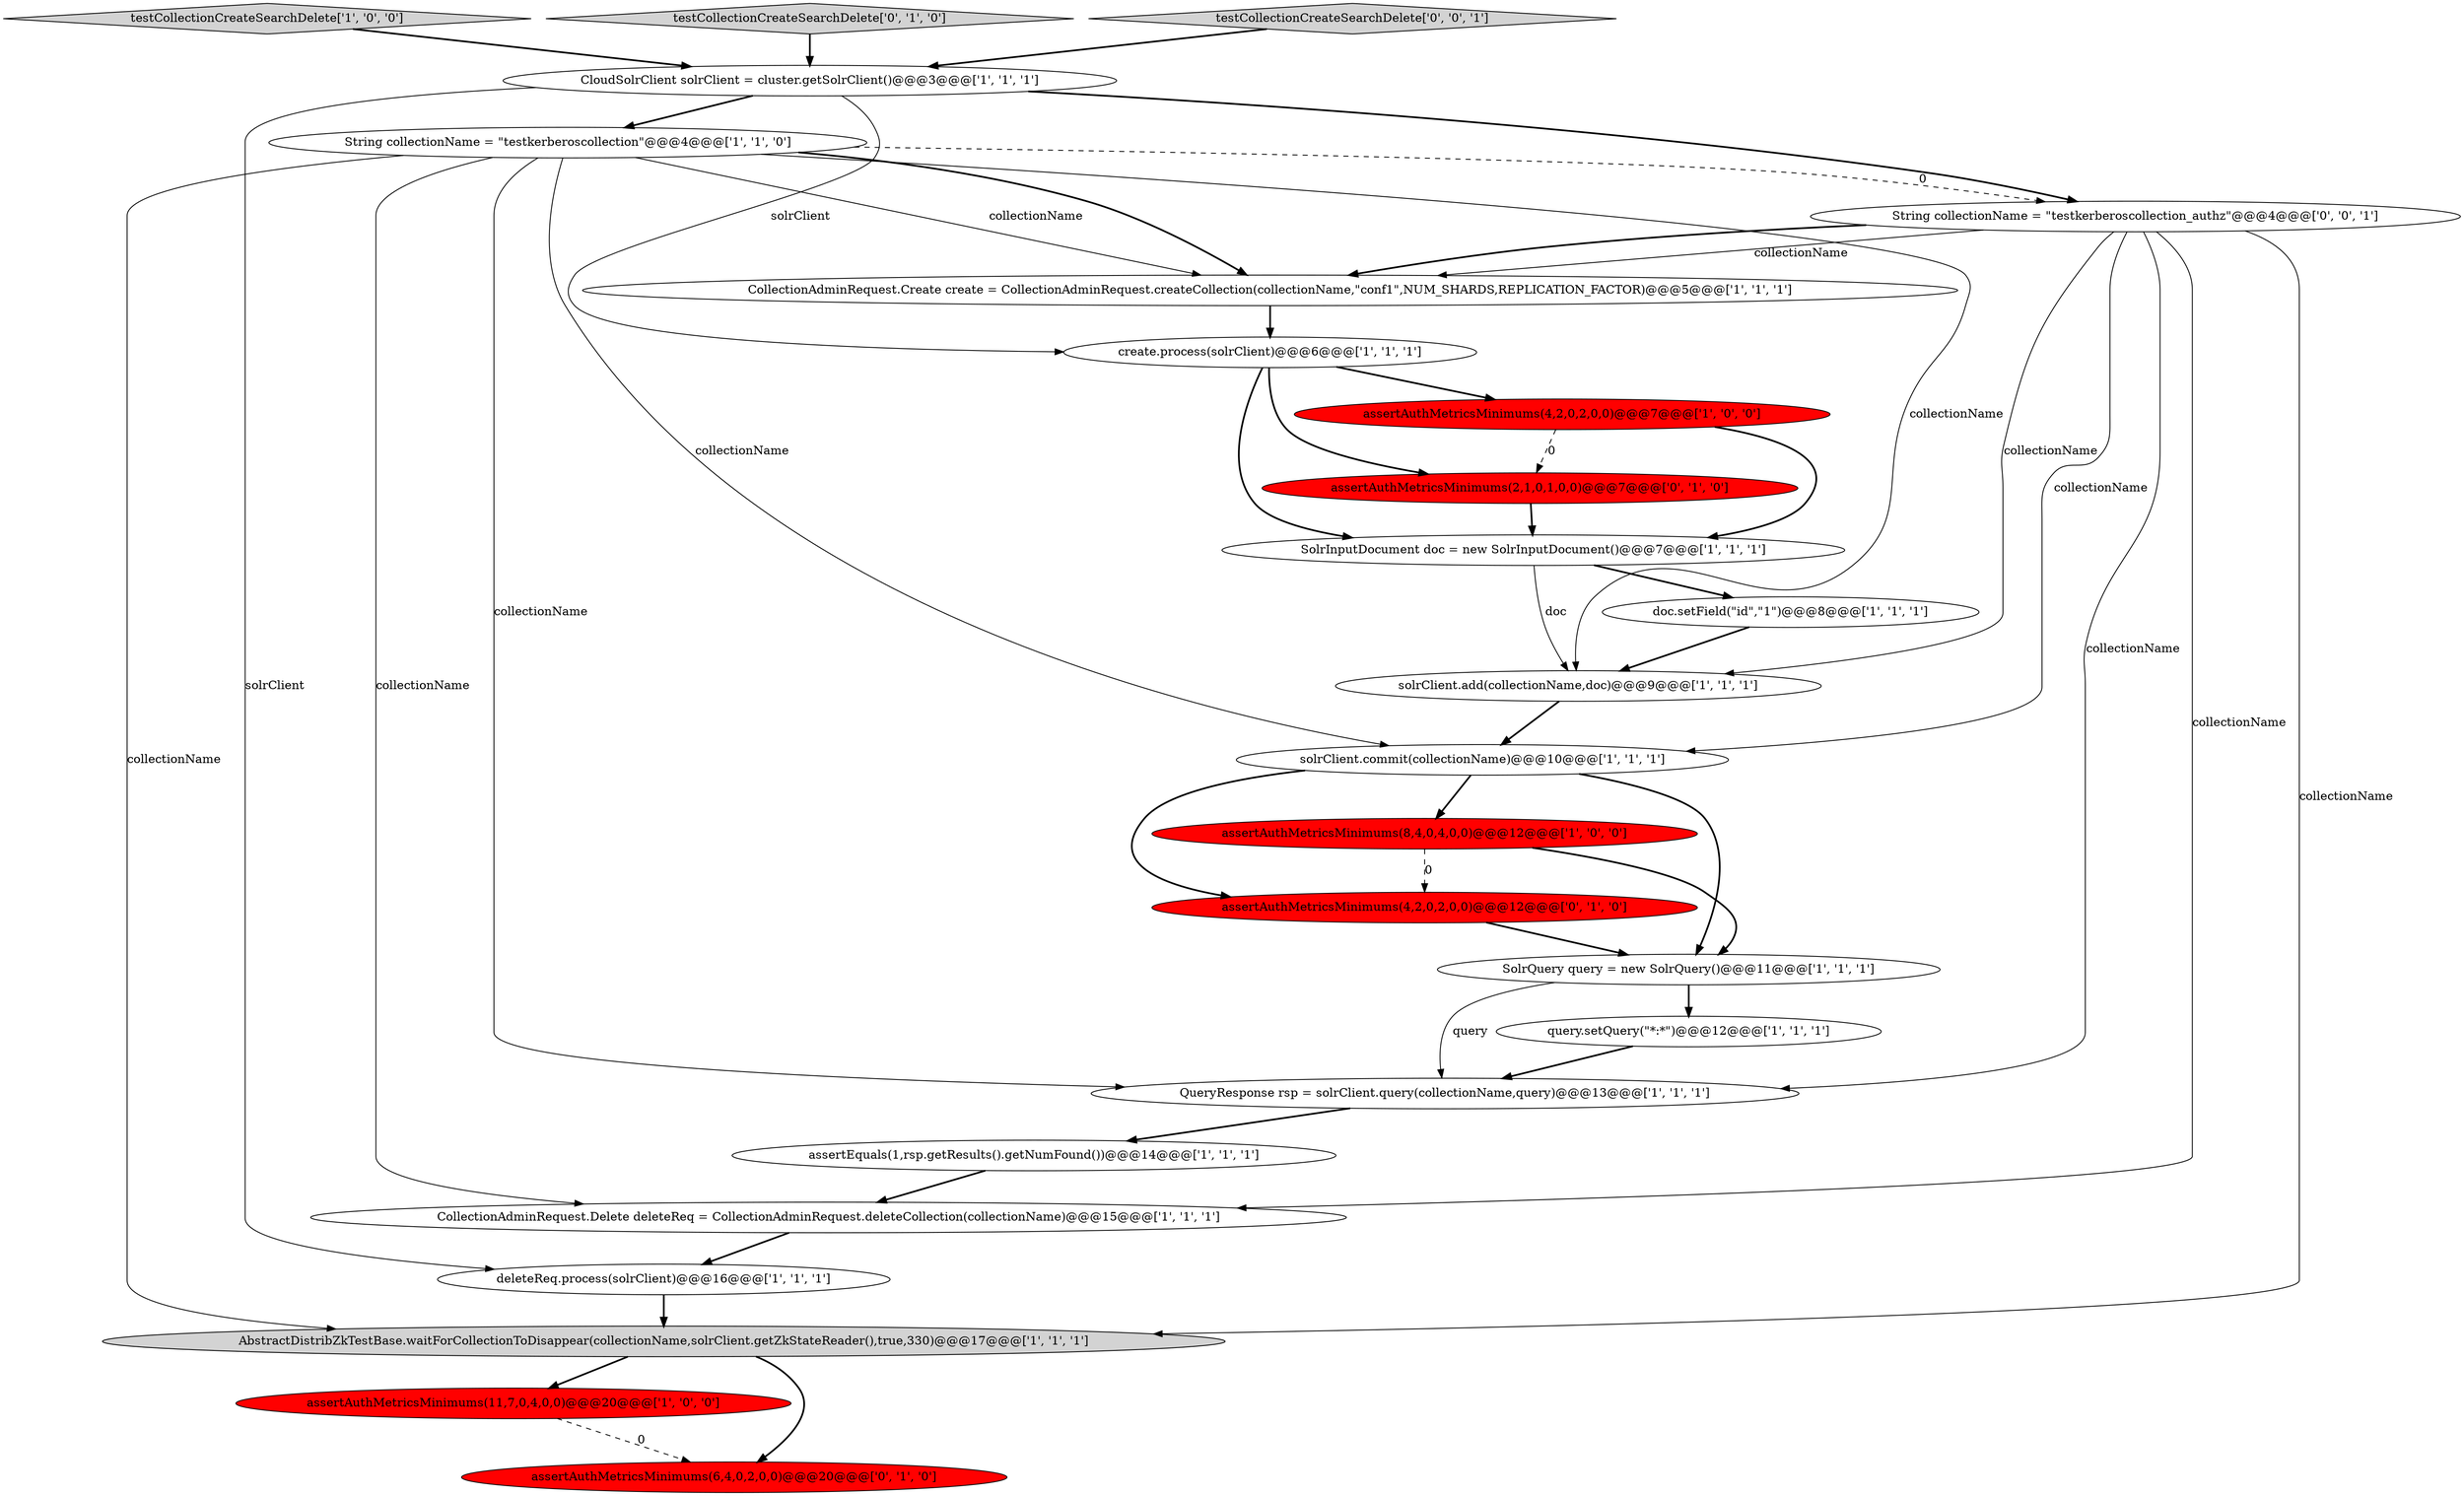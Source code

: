 digraph {
2 [style = filled, label = "CloudSolrClient solrClient = cluster.getSolrClient()@@@3@@@['1', '1', '1']", fillcolor = white, shape = ellipse image = "AAA0AAABBB1BBB"];
17 [style = filled, label = "assertAuthMetricsMinimums(11,7,0,4,0,0)@@@20@@@['1', '0', '0']", fillcolor = red, shape = ellipse image = "AAA1AAABBB1BBB"];
1 [style = filled, label = "AbstractDistribZkTestBase.waitForCollectionToDisappear(collectionName,solrClient.getZkStateReader(),true,330)@@@17@@@['1', '1', '1']", fillcolor = lightgray, shape = ellipse image = "AAA0AAABBB1BBB"];
13 [style = filled, label = "create.process(solrClient)@@@6@@@['1', '1', '1']", fillcolor = white, shape = ellipse image = "AAA0AAABBB1BBB"];
5 [style = filled, label = "SolrInputDocument doc = new SolrInputDocument()@@@7@@@['1', '1', '1']", fillcolor = white, shape = ellipse image = "AAA0AAABBB1BBB"];
4 [style = filled, label = "String collectionName = \"testkerberoscollection\"@@@4@@@['1', '1', '0']", fillcolor = white, shape = ellipse image = "AAA0AAABBB1BBB"];
7 [style = filled, label = "assertEquals(1,rsp.getResults().getNumFound())@@@14@@@['1', '1', '1']", fillcolor = white, shape = ellipse image = "AAA0AAABBB1BBB"];
16 [style = filled, label = "solrClient.add(collectionName,doc)@@@9@@@['1', '1', '1']", fillcolor = white, shape = ellipse image = "AAA0AAABBB1BBB"];
11 [style = filled, label = "SolrQuery query = new SolrQuery()@@@11@@@['1', '1', '1']", fillcolor = white, shape = ellipse image = "AAA0AAABBB1BBB"];
19 [style = filled, label = "assertAuthMetricsMinimums(4,2,0,2,0,0)@@@12@@@['0', '1', '0']", fillcolor = red, shape = ellipse image = "AAA1AAABBB2BBB"];
8 [style = filled, label = "CollectionAdminRequest.Create create = CollectionAdminRequest.createCollection(collectionName,\"conf1\",NUM_SHARDS,REPLICATION_FACTOR)@@@5@@@['1', '1', '1']", fillcolor = white, shape = ellipse image = "AAA0AAABBB1BBB"];
6 [style = filled, label = "CollectionAdminRequest.Delete deleteReq = CollectionAdminRequest.deleteCollection(collectionName)@@@15@@@['1', '1', '1']", fillcolor = white, shape = ellipse image = "AAA0AAABBB1BBB"];
12 [style = filled, label = "doc.setField(\"id\",\"1\")@@@8@@@['1', '1', '1']", fillcolor = white, shape = ellipse image = "AAA0AAABBB1BBB"];
15 [style = filled, label = "QueryResponse rsp = solrClient.query(collectionName,query)@@@13@@@['1', '1', '1']", fillcolor = white, shape = ellipse image = "AAA0AAABBB1BBB"];
0 [style = filled, label = "query.setQuery(\"*:*\")@@@12@@@['1', '1', '1']", fillcolor = white, shape = ellipse image = "AAA0AAABBB1BBB"];
18 [style = filled, label = "testCollectionCreateSearchDelete['1', '0', '0']", fillcolor = lightgray, shape = diamond image = "AAA0AAABBB1BBB"];
22 [style = filled, label = "testCollectionCreateSearchDelete['0', '1', '0']", fillcolor = lightgray, shape = diamond image = "AAA0AAABBB2BBB"];
20 [style = filled, label = "assertAuthMetricsMinimums(6,4,0,2,0,0)@@@20@@@['0', '1', '0']", fillcolor = red, shape = ellipse image = "AAA1AAABBB2BBB"];
14 [style = filled, label = "solrClient.commit(collectionName)@@@10@@@['1', '1', '1']", fillcolor = white, shape = ellipse image = "AAA0AAABBB1BBB"];
21 [style = filled, label = "assertAuthMetricsMinimums(2,1,0,1,0,0)@@@7@@@['0', '1', '0']", fillcolor = red, shape = ellipse image = "AAA1AAABBB2BBB"];
3 [style = filled, label = "assertAuthMetricsMinimums(4,2,0,2,0,0)@@@7@@@['1', '0', '0']", fillcolor = red, shape = ellipse image = "AAA1AAABBB1BBB"];
24 [style = filled, label = "testCollectionCreateSearchDelete['0', '0', '1']", fillcolor = lightgray, shape = diamond image = "AAA0AAABBB3BBB"];
9 [style = filled, label = "deleteReq.process(solrClient)@@@16@@@['1', '1', '1']", fillcolor = white, shape = ellipse image = "AAA0AAABBB1BBB"];
10 [style = filled, label = "assertAuthMetricsMinimums(8,4,0,4,0,0)@@@12@@@['1', '0', '0']", fillcolor = red, shape = ellipse image = "AAA1AAABBB1BBB"];
23 [style = filled, label = "String collectionName = \"testkerberoscollection_authz\"@@@4@@@['0', '0', '1']", fillcolor = white, shape = ellipse image = "AAA0AAABBB3BBB"];
22->2 [style = bold, label=""];
15->7 [style = bold, label=""];
24->2 [style = bold, label=""];
3->21 [style = dashed, label="0"];
10->19 [style = dashed, label="0"];
14->10 [style = bold, label=""];
1->20 [style = bold, label=""];
14->19 [style = bold, label=""];
19->11 [style = bold, label=""];
12->16 [style = bold, label=""];
5->16 [style = solid, label="doc"];
18->2 [style = bold, label=""];
23->8 [style = bold, label=""];
2->4 [style = bold, label=""];
0->15 [style = bold, label=""];
1->17 [style = bold, label=""];
23->14 [style = solid, label="collectionName"];
2->9 [style = solid, label="solrClient"];
2->23 [style = bold, label=""];
21->5 [style = bold, label=""];
11->15 [style = solid, label="query"];
23->8 [style = solid, label="collectionName"];
3->5 [style = bold, label=""];
11->0 [style = bold, label=""];
2->13 [style = solid, label="solrClient"];
4->8 [style = solid, label="collectionName"];
13->3 [style = bold, label=""];
17->20 [style = dashed, label="0"];
5->12 [style = bold, label=""];
4->1 [style = solid, label="collectionName"];
4->6 [style = solid, label="collectionName"];
23->1 [style = solid, label="collectionName"];
7->6 [style = bold, label=""];
13->5 [style = bold, label=""];
4->16 [style = solid, label="collectionName"];
4->8 [style = bold, label=""];
16->14 [style = bold, label=""];
23->16 [style = solid, label="collectionName"];
6->9 [style = bold, label=""];
9->1 [style = bold, label=""];
4->15 [style = solid, label="collectionName"];
13->21 [style = bold, label=""];
4->14 [style = solid, label="collectionName"];
4->23 [style = dashed, label="0"];
14->11 [style = bold, label=""];
23->6 [style = solid, label="collectionName"];
8->13 [style = bold, label=""];
10->11 [style = bold, label=""];
23->15 [style = solid, label="collectionName"];
}
